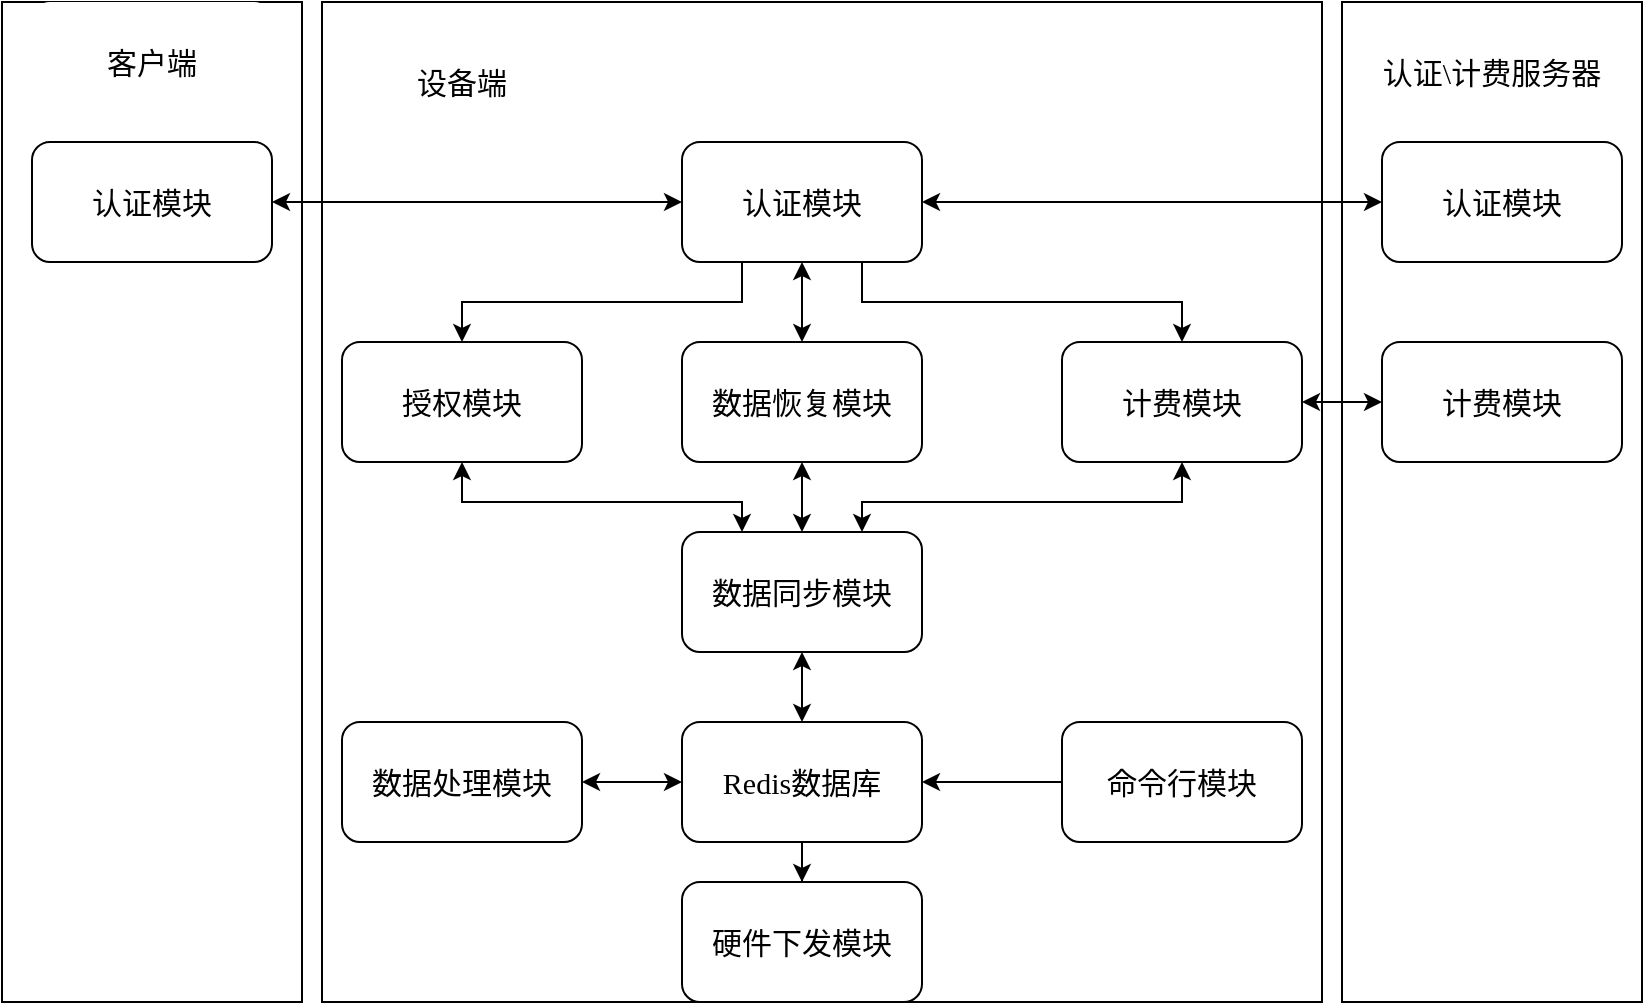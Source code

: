 <mxfile version="22.0.4" type="github">
  <diagram name="第 1 页" id="ly2bl2504sO60dcY6iLK">
    <mxGraphModel dx="1460" dy="980" grid="1" gridSize="10" guides="1" tooltips="1" connect="1" arrows="1" fold="1" page="1" pageScale="1" pageWidth="827" pageHeight="1169" math="0" shadow="0">
      <root>
        <mxCell id="0" />
        <mxCell id="1" parent="0" />
        <mxCell id="CMr5RhR5WsQ_WZa8PVFC-1" value="" style="whiteSpace=wrap;html=1;aspect=fixed;fontFamily=宋体;" parent="1" vertex="1">
          <mxGeometry x="200" y="320" width="500" height="500" as="geometry" />
        </mxCell>
        <mxCell id="hQt6ZdT_fverMcWopCzL-17" style="edgeStyle=orthogonalEdgeStyle;rounded=0;orthogonalLoop=1;jettySize=auto;html=1;entryX=0.5;entryY=0;entryDx=0;entryDy=0;fontFamily=宋体;" parent="1" source="CMr5RhR5WsQ_WZa8PVFC-2" target="CMr5RhR5WsQ_WZa8PVFC-12" edge="1">
          <mxGeometry relative="1" as="geometry" />
        </mxCell>
        <mxCell id="CMr5RhR5WsQ_WZa8PVFC-2" value="&lt;font style=&quot;font-size: 15px;&quot;&gt;Redis数据库&lt;/font&gt;" style="rounded=1;whiteSpace=wrap;html=1;fontFamily=宋体;" parent="1" vertex="1">
          <mxGeometry x="380" y="680" width="120" height="60" as="geometry" />
        </mxCell>
        <mxCell id="CMr5RhR5WsQ_WZa8PVFC-4" value="&lt;font style=&quot;font-size: 15px;&quot;&gt;认证模块&lt;/font&gt;" style="rounded=1;whiteSpace=wrap;html=1;fontFamily=宋体;" parent="1" vertex="1">
          <mxGeometry x="380" y="390" width="120" height="60" as="geometry" />
        </mxCell>
        <mxCell id="hQt6ZdT_fverMcWopCzL-9" style="edgeStyle=orthogonalEdgeStyle;rounded=0;orthogonalLoop=1;jettySize=auto;html=1;exitX=0.5;exitY=0;exitDx=0;exitDy=0;entryX=0.25;entryY=1;entryDx=0;entryDy=0;startArrow=classic;startFill=1;endArrow=none;endFill=0;fontFamily=宋体;" parent="1" source="CMr5RhR5WsQ_WZa8PVFC-5" target="CMr5RhR5WsQ_WZa8PVFC-4" edge="1">
          <mxGeometry relative="1" as="geometry" />
        </mxCell>
        <mxCell id="hQt6ZdT_fverMcWopCzL-13" style="edgeStyle=orthogonalEdgeStyle;rounded=0;orthogonalLoop=1;jettySize=auto;html=1;entryX=0.25;entryY=0;entryDx=0;entryDy=0;startArrow=classic;startFill=1;fontFamily=宋体;" parent="1" source="CMr5RhR5WsQ_WZa8PVFC-5" target="hQt6ZdT_fverMcWopCzL-12" edge="1">
          <mxGeometry relative="1" as="geometry">
            <Array as="points">
              <mxPoint x="270" y="570" />
              <mxPoint x="410" y="570" />
            </Array>
          </mxGeometry>
        </mxCell>
        <mxCell id="CMr5RhR5WsQ_WZa8PVFC-5" value="&lt;font style=&quot;font-size: 15px;&quot;&gt;授权模块&lt;/font&gt;" style="rounded=1;whiteSpace=wrap;html=1;fontFamily=宋体;" parent="1" vertex="1">
          <mxGeometry x="210" y="490" width="120" height="60" as="geometry" />
        </mxCell>
        <mxCell id="hQt6ZdT_fverMcWopCzL-10" style="edgeStyle=orthogonalEdgeStyle;rounded=0;orthogonalLoop=1;jettySize=auto;html=1;entryX=0.75;entryY=1;entryDx=0;entryDy=0;endArrow=none;endFill=0;startArrow=classic;startFill=1;fontFamily=宋体;" parent="1" source="CMr5RhR5WsQ_WZa8PVFC-8" target="CMr5RhR5WsQ_WZa8PVFC-4" edge="1">
          <mxGeometry relative="1" as="geometry">
            <Array as="points">
              <mxPoint x="630" y="470" />
              <mxPoint x="470" y="470" />
            </Array>
          </mxGeometry>
        </mxCell>
        <mxCell id="hQt6ZdT_fverMcWopCzL-15" style="edgeStyle=orthogonalEdgeStyle;rounded=0;orthogonalLoop=1;jettySize=auto;html=1;entryX=0.75;entryY=0;entryDx=0;entryDy=0;startArrow=classic;startFill=1;fontFamily=宋体;" parent="1" source="CMr5RhR5WsQ_WZa8PVFC-8" target="hQt6ZdT_fverMcWopCzL-12" edge="1">
          <mxGeometry relative="1" as="geometry">
            <Array as="points">
              <mxPoint x="630" y="570" />
              <mxPoint x="470" y="570" />
            </Array>
          </mxGeometry>
        </mxCell>
        <mxCell id="CMr5RhR5WsQ_WZa8PVFC-8" value="&lt;font style=&quot;font-size: 15px;&quot;&gt;计费模块&lt;/font&gt;" style="rounded=1;whiteSpace=wrap;html=1;fontFamily=宋体;" parent="1" vertex="1">
          <mxGeometry x="570" y="490" width="120" height="60" as="geometry" />
        </mxCell>
        <mxCell id="hQt6ZdT_fverMcWopCzL-3" style="edgeStyle=orthogonalEdgeStyle;rounded=0;orthogonalLoop=1;jettySize=auto;html=1;exitX=0;exitY=0.5;exitDx=0;exitDy=0;entryX=1;entryY=0.5;entryDx=0;entryDy=0;fontFamily=宋体;" parent="1" source="CMr5RhR5WsQ_WZa8PVFC-9" target="CMr5RhR5WsQ_WZa8PVFC-2" edge="1">
          <mxGeometry relative="1" as="geometry" />
        </mxCell>
        <mxCell id="CMr5RhR5WsQ_WZa8PVFC-9" value="&lt;font style=&quot;font-size: 15px;&quot;&gt;命令行模块&lt;/font&gt;" style="rounded=1;whiteSpace=wrap;html=1;fontFamily=宋体;" parent="1" vertex="1">
          <mxGeometry x="570" y="680" width="120" height="60" as="geometry" />
        </mxCell>
        <mxCell id="CMr5RhR5WsQ_WZa8PVFC-12" value="&lt;span style=&quot;font-size: 15px;&quot;&gt;硬件下发模块&lt;/span&gt;" style="rounded=1;whiteSpace=wrap;html=1;fontFamily=宋体;" parent="1" vertex="1">
          <mxGeometry x="380" y="760" width="120" height="60" as="geometry" />
        </mxCell>
        <mxCell id="CMr5RhR5WsQ_WZa8PVFC-13" value="" style="rounded=0;whiteSpace=wrap;html=1;fontFamily=宋体;" parent="1" vertex="1">
          <mxGeometry x="40" y="320" width="150" height="500" as="geometry" />
        </mxCell>
        <mxCell id="CMr5RhR5WsQ_WZa8PVFC-15" value="&lt;font style=&quot;font-size: 15px;&quot;&gt;认证模块&lt;/font&gt;" style="rounded=1;whiteSpace=wrap;html=1;fontFamily=宋体;" parent="1" vertex="1">
          <mxGeometry x="55" y="390" width="120" height="60" as="geometry" />
        </mxCell>
        <mxCell id="CMr5RhR5WsQ_WZa8PVFC-17" value="" style="rounded=0;whiteSpace=wrap;html=1;fontFamily=宋体;" parent="1" vertex="1">
          <mxGeometry x="710" y="320" width="150" height="500" as="geometry" />
        </mxCell>
        <mxCell id="CMr5RhR5WsQ_WZa8PVFC-18" value="&lt;font style=&quot;font-size: 15px;&quot;&gt;认证模块&lt;/font&gt;" style="rounded=1;whiteSpace=wrap;html=1;fontFamily=宋体;" parent="1" vertex="1">
          <mxGeometry x="730" y="390" width="120" height="60" as="geometry" />
        </mxCell>
        <mxCell id="CMr5RhR5WsQ_WZa8PVFC-19" value="&lt;font style=&quot;font-size: 15px;&quot;&gt;计费模块&lt;/font&gt;" style="rounded=1;whiteSpace=wrap;html=1;fontFamily=宋体;" parent="1" vertex="1">
          <mxGeometry x="730" y="490" width="120" height="60" as="geometry" />
        </mxCell>
        <mxCell id="CMr5RhR5WsQ_WZa8PVFC-20" value="&lt;font style=&quot;font-size: 15px;&quot;&gt;客户端&lt;/font&gt;" style="rounded=1;whiteSpace=wrap;html=1;strokeColor=none;fontFamily=宋体;" parent="1" vertex="1">
          <mxGeometry x="55" y="320" width="120" height="60" as="geometry" />
        </mxCell>
        <mxCell id="CMr5RhR5WsQ_WZa8PVFC-21" value="&lt;font style=&quot;font-size: 15px;&quot;&gt;设备端&lt;/font&gt;" style="rounded=1;whiteSpace=wrap;html=1;strokeColor=none;fontFamily=宋体;" parent="1" vertex="1">
          <mxGeometry x="210" y="330" width="120" height="60" as="geometry" />
        </mxCell>
        <mxCell id="CMr5RhR5WsQ_WZa8PVFC-24" value="&lt;font style=&quot;font-size: 15px;&quot;&gt;认证\计费服务器&lt;/font&gt;" style="rounded=1;whiteSpace=wrap;html=1;strokeColor=none;fontFamily=宋体;" parent="1" vertex="1">
          <mxGeometry x="725" y="330" width="120" height="50" as="geometry" />
        </mxCell>
        <mxCell id="CMr5RhR5WsQ_WZa8PVFC-28" value="" style="endArrow=classic;startArrow=classic;html=1;rounded=0;exitX=1;exitY=0.5;exitDx=0;exitDy=0;entryX=0;entryY=0.5;entryDx=0;entryDy=0;fontFamily=宋体;" parent="1" source="CMr5RhR5WsQ_WZa8PVFC-15" target="CMr5RhR5WsQ_WZa8PVFC-4" edge="1">
          <mxGeometry width="50" height="50" relative="1" as="geometry">
            <mxPoint x="680" y="570" as="sourcePoint" />
            <mxPoint x="730" y="520" as="targetPoint" />
          </mxGeometry>
        </mxCell>
        <mxCell id="CMr5RhR5WsQ_WZa8PVFC-29" value="" style="endArrow=classic;startArrow=classic;html=1;rounded=0;exitX=1;exitY=0.5;exitDx=0;exitDy=0;entryX=0;entryY=0.5;entryDx=0;entryDy=0;fontFamily=宋体;" parent="1" source="CMr5RhR5WsQ_WZa8PVFC-4" target="CMr5RhR5WsQ_WZa8PVFC-18" edge="1">
          <mxGeometry width="50" height="50" relative="1" as="geometry">
            <mxPoint x="680" y="570" as="sourcePoint" />
            <mxPoint x="730" y="520" as="targetPoint" />
          </mxGeometry>
        </mxCell>
        <mxCell id="CMr5RhR5WsQ_WZa8PVFC-30" value="" style="endArrow=classic;startArrow=classic;html=1;rounded=0;fontFamily=宋体;" parent="1" source="CMr5RhR5WsQ_WZa8PVFC-8" target="CMr5RhR5WsQ_WZa8PVFC-19" edge="1">
          <mxGeometry width="50" height="50" relative="1" as="geometry">
            <mxPoint x="680" y="570" as="sourcePoint" />
            <mxPoint x="730" y="520" as="targetPoint" />
          </mxGeometry>
        </mxCell>
        <mxCell id="hQt6ZdT_fverMcWopCzL-7" value="" style="edgeStyle=orthogonalEdgeStyle;rounded=0;orthogonalLoop=1;jettySize=auto;html=1;startArrow=classic;startFill=1;fontFamily=宋体;" parent="1" source="hQt6ZdT_fverMcWopCzL-1" target="CMr5RhR5WsQ_WZa8PVFC-4" edge="1">
          <mxGeometry relative="1" as="geometry" />
        </mxCell>
        <mxCell id="hQt6ZdT_fverMcWopCzL-14" style="edgeStyle=orthogonalEdgeStyle;rounded=0;orthogonalLoop=1;jettySize=auto;html=1;entryX=0.5;entryY=0;entryDx=0;entryDy=0;startArrow=classic;startFill=1;fontFamily=宋体;" parent="1" source="hQt6ZdT_fverMcWopCzL-1" target="hQt6ZdT_fverMcWopCzL-12" edge="1">
          <mxGeometry relative="1" as="geometry" />
        </mxCell>
        <mxCell id="hQt6ZdT_fverMcWopCzL-1" value="&lt;span style=&quot;font-size: 15px;&quot;&gt;数据恢复模块&lt;/span&gt;" style="rounded=1;whiteSpace=wrap;html=1;fontFamily=宋体;" parent="1" vertex="1">
          <mxGeometry x="380" y="490" width="120" height="60" as="geometry" />
        </mxCell>
        <mxCell id="hQt6ZdT_fverMcWopCzL-5" style="edgeStyle=orthogonalEdgeStyle;rounded=0;orthogonalLoop=1;jettySize=auto;html=1;exitX=1;exitY=0.5;exitDx=0;exitDy=0;startArrow=classic;startFill=1;fontFamily=宋体;" parent="1" source="hQt6ZdT_fverMcWopCzL-4" target="CMr5RhR5WsQ_WZa8PVFC-2" edge="1">
          <mxGeometry relative="1" as="geometry" />
        </mxCell>
        <mxCell id="hQt6ZdT_fverMcWopCzL-4" value="&lt;span style=&quot;font-size: 15px;&quot;&gt;数据处理模块&lt;/span&gt;" style="rounded=1;whiteSpace=wrap;html=1;fontFamily=宋体;" parent="1" vertex="1">
          <mxGeometry x="210" y="680" width="120" height="60" as="geometry" />
        </mxCell>
        <mxCell id="hQt6ZdT_fverMcWopCzL-16" style="edgeStyle=orthogonalEdgeStyle;rounded=0;orthogonalLoop=1;jettySize=auto;html=1;entryX=0.5;entryY=0;entryDx=0;entryDy=0;startArrow=classic;startFill=1;fontFamily=宋体;" parent="1" source="hQt6ZdT_fverMcWopCzL-12" target="CMr5RhR5WsQ_WZa8PVFC-2" edge="1">
          <mxGeometry relative="1" as="geometry" />
        </mxCell>
        <mxCell id="hQt6ZdT_fverMcWopCzL-12" value="&lt;span style=&quot;font-size: 15px;&quot;&gt;数据同步模块&lt;/span&gt;" style="rounded=1;whiteSpace=wrap;html=1;fontFamily=宋体;" parent="1" vertex="1">
          <mxGeometry x="380" y="585" width="120" height="60" as="geometry" />
        </mxCell>
      </root>
    </mxGraphModel>
  </diagram>
</mxfile>
